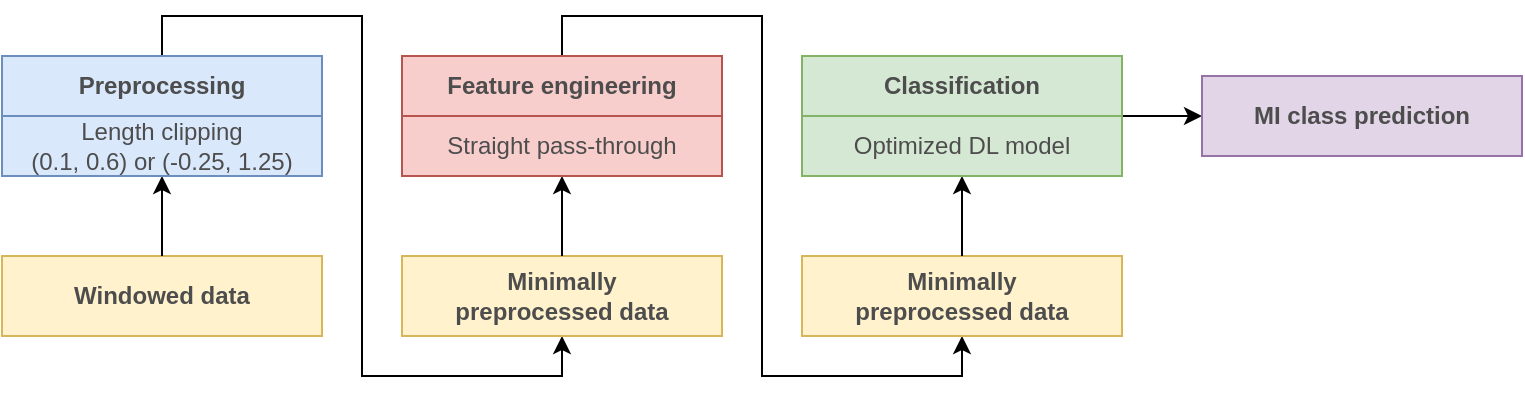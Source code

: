 <mxfile version="20.2.7" type="device"><diagram id="4x71PAkTOhGP23oKlI54" name="Page-1"><mxGraphModel dx="847" dy="546" grid="1" gridSize="10" guides="1" tooltips="1" connect="1" arrows="1" fold="1" page="1" pageScale="1" pageWidth="1000" pageHeight="500" math="0" shadow="0"><root><mxCell id="0"/><mxCell id="1" parent="0"/><mxCell id="LhWBTW_0ej2TwHs6pEmQ-3" value="" style="rounded=0;whiteSpace=wrap;html=1;fillColor=#fff2cc;strokeColor=#d6b656;" parent="1" vertex="1"><mxGeometry x="120" y="360" width="160" height="40" as="geometry"/></mxCell><mxCell id="LhWBTW_0ej2TwHs6pEmQ-10" style="edgeStyle=orthogonalEdgeStyle;rounded=0;orthogonalLoop=1;jettySize=auto;html=1;entryX=0.5;entryY=1;entryDx=0;entryDy=0;fontColor=#4D4D4D;" parent="1" source="LhWBTW_0ej2TwHs6pEmQ-5" edge="1"><mxGeometry relative="1" as="geometry"><mxPoint x="200" y="320" as="targetPoint"/></mxGeometry></mxCell><mxCell id="LhWBTW_0ej2TwHs6pEmQ-5" value="Windowed data" style="text;html=1;strokeColor=none;fillColor=none;align=center;verticalAlign=middle;whiteSpace=wrap;rounded=0;fontColor=#4D4D4D;fontStyle=1" parent="1" vertex="1"><mxGeometry x="120" y="360" width="160" height="40" as="geometry"/></mxCell><mxCell id="LhWBTW_0ej2TwHs6pEmQ-15" value="" style="rounded=0;whiteSpace=wrap;html=1;fillColor=#dae8fc;strokeColor=#6c8ebf;" parent="1" vertex="1"><mxGeometry x="120" y="260" width="160" height="60" as="geometry"/></mxCell><mxCell id="LhWBTW_0ej2TwHs6pEmQ-41" style="edgeStyle=orthogonalEdgeStyle;rounded=0;orthogonalLoop=1;jettySize=auto;html=1;entryX=0.5;entryY=1;entryDx=0;entryDy=0;fontColor=#4D4D4D;" parent="1" source="LhWBTW_0ej2TwHs6pEmQ-16" target="LhWBTW_0ej2TwHs6pEmQ-22" edge="1"><mxGeometry relative="1" as="geometry"><Array as="points"><mxPoint x="200" y="240"/><mxPoint x="300" y="240"/><mxPoint x="300" y="420"/><mxPoint x="400" y="420"/></Array></mxGeometry></mxCell><mxCell id="LhWBTW_0ej2TwHs6pEmQ-16" value="&lt;font color=&quot;#4d4d4d&quot;&gt;Preprocessing&lt;/font&gt;" style="text;html=1;strokeColor=#6c8ebf;fillColor=#dae8fc;align=center;verticalAlign=middle;whiteSpace=wrap;rounded=0;fontStyle=1" parent="1" vertex="1"><mxGeometry x="120" y="260" width="160" height="30" as="geometry"/></mxCell><mxCell id="LhWBTW_0ej2TwHs6pEmQ-17" value="Length clipping &lt;br&gt;(0.1, 0.6) or (-0.25, 1.25)" style="text;html=1;strokeColor=none;fillColor=none;align=center;verticalAlign=middle;whiteSpace=wrap;rounded=0;fontColor=#4D4D4D;" parent="1" vertex="1"><mxGeometry x="120" y="290" width="160" height="30" as="geometry"/></mxCell><mxCell id="LhWBTW_0ej2TwHs6pEmQ-21" value="" style="rounded=0;whiteSpace=wrap;html=1;fillColor=#fff2cc;strokeColor=#d6b656;" parent="1" vertex="1"><mxGeometry x="320" y="360" width="160" height="40" as="geometry"/></mxCell><mxCell id="LhWBTW_0ej2TwHs6pEmQ-27" style="edgeStyle=orthogonalEdgeStyle;rounded=0;orthogonalLoop=1;jettySize=auto;html=1;entryX=0.5;entryY=1;entryDx=0;entryDy=0;fontColor=#4D4D4D;" parent="1" source="LhWBTW_0ej2TwHs6pEmQ-22" target="LhWBTW_0ej2TwHs6pEmQ-26" edge="1"><mxGeometry relative="1" as="geometry"/></mxCell><mxCell id="LhWBTW_0ej2TwHs6pEmQ-22" value="Minimally&lt;br&gt;preprocessed data" style="text;html=1;strokeColor=none;fillColor=none;align=center;verticalAlign=middle;whiteSpace=wrap;rounded=0;fontColor=#4D4D4D;fontStyle=1" parent="1" vertex="1"><mxGeometry x="320" y="360" width="160" height="40" as="geometry"/></mxCell><mxCell id="LhWBTW_0ej2TwHs6pEmQ-24" value="" style="rounded=0;whiteSpace=wrap;html=1;fillColor=#f8cecc;strokeColor=#b85450;" parent="1" vertex="1"><mxGeometry x="320" y="260" width="160" height="60" as="geometry"/></mxCell><mxCell id="LhWBTW_0ej2TwHs6pEmQ-31" style="edgeStyle=orthogonalEdgeStyle;rounded=0;orthogonalLoop=1;jettySize=auto;html=1;entryX=0.5;entryY=1;entryDx=0;entryDy=0;fontColor=#4D4D4D;" parent="1" source="LhWBTW_0ej2TwHs6pEmQ-25" target="LhWBTW_0ej2TwHs6pEmQ-30" edge="1"><mxGeometry relative="1" as="geometry"><Array as="points"><mxPoint x="400" y="240"/><mxPoint x="500" y="240"/><mxPoint x="500" y="420"/><mxPoint x="600" y="420"/></Array></mxGeometry></mxCell><mxCell id="LhWBTW_0ej2TwHs6pEmQ-25" value="&lt;font color=&quot;#4d4d4d&quot;&gt;Feature engineering&lt;/font&gt;" style="text;html=1;strokeColor=#b85450;fillColor=#f8cecc;align=center;verticalAlign=middle;whiteSpace=wrap;rounded=0;fontStyle=1" parent="1" vertex="1"><mxGeometry x="320" y="260" width="160" height="30" as="geometry"/></mxCell><mxCell id="LhWBTW_0ej2TwHs6pEmQ-26" value="&lt;font color=&quot;#4d4d4d&quot;&gt;Straight pass-through&lt;/font&gt;" style="text;html=1;strokeColor=#b85450;fillColor=#f8cecc;align=center;verticalAlign=middle;whiteSpace=wrap;rounded=0;" parent="1" vertex="1"><mxGeometry x="320" y="290" width="160" height="30" as="geometry"/></mxCell><mxCell id="LhWBTW_0ej2TwHs6pEmQ-29" value="" style="rounded=0;whiteSpace=wrap;html=1;fillColor=#fff2cc;strokeColor=#d6b656;" parent="1" vertex="1"><mxGeometry x="520" y="360" width="160" height="40" as="geometry"/></mxCell><mxCell id="LhWBTW_0ej2TwHs6pEmQ-35" style="edgeStyle=orthogonalEdgeStyle;rounded=0;orthogonalLoop=1;jettySize=auto;html=1;entryX=0.5;entryY=1;entryDx=0;entryDy=0;fontColor=#4D4D4D;" parent="1" source="LhWBTW_0ej2TwHs6pEmQ-30" target="LhWBTW_0ej2TwHs6pEmQ-34" edge="1"><mxGeometry relative="1" as="geometry"/></mxCell><mxCell id="LhWBTW_0ej2TwHs6pEmQ-30" value="Minimally&lt;br&gt;preprocessed data" style="text;html=1;strokeColor=none;fillColor=none;align=center;verticalAlign=middle;whiteSpace=wrap;rounded=0;fontColor=#4D4D4D;fontStyle=1" parent="1" vertex="1"><mxGeometry x="520" y="360" width="160" height="40" as="geometry"/></mxCell><mxCell id="LhWBTW_0ej2TwHs6pEmQ-32" value="" style="rounded=0;whiteSpace=wrap;html=1;fillColor=#d5e8d4;strokeColor=#82b366;" parent="1" vertex="1"><mxGeometry x="520" y="260" width="160" height="60" as="geometry"/></mxCell><mxCell id="LhWBTW_0ej2TwHs6pEmQ-33" value="&lt;font color=&quot;#4d4d4d&quot;&gt;Classification&lt;/font&gt;" style="text;html=1;strokeColor=#82b366;fillColor=#d5e8d4;align=center;verticalAlign=middle;whiteSpace=wrap;rounded=0;fontStyle=1" parent="1" vertex="1"><mxGeometry x="520" y="260" width="160" height="30" as="geometry"/></mxCell><mxCell id="LhWBTW_0ej2TwHs6pEmQ-42" style="edgeStyle=orthogonalEdgeStyle;rounded=0;orthogonalLoop=1;jettySize=auto;html=1;exitX=1;exitY=0;exitDx=0;exitDy=0;entryX=0;entryY=0.5;entryDx=0;entryDy=0;fontColor=#4D4D4D;" parent="1" source="LhWBTW_0ej2TwHs6pEmQ-34" target="LhWBTW_0ej2TwHs6pEmQ-40" edge="1"><mxGeometry relative="1" as="geometry"><Array as="points"><mxPoint x="700" y="290"/><mxPoint x="700" y="290"/></Array></mxGeometry></mxCell><mxCell id="LhWBTW_0ej2TwHs6pEmQ-34" value="&lt;font color=&quot;#4d4d4d&quot;&gt;Optimized DL model&lt;/font&gt;" style="text;html=1;strokeColor=#82b366;fillColor=#d5e8d4;align=center;verticalAlign=middle;whiteSpace=wrap;rounded=0;" parent="1" vertex="1"><mxGeometry x="520" y="290" width="160" height="30" as="geometry"/></mxCell><mxCell id="LhWBTW_0ej2TwHs6pEmQ-39" value="" style="rounded=0;whiteSpace=wrap;html=1;fillColor=#fff2cc;strokeColor=#d6b656;" parent="1" vertex="1"><mxGeometry x="720" y="270" width="160" height="40" as="geometry"/></mxCell><mxCell id="LhWBTW_0ej2TwHs6pEmQ-40" value="&lt;font color=&quot;#4d4d4d&quot;&gt;MI class prediction&lt;/font&gt;" style="text;html=1;strokeColor=#9673a6;fillColor=#e1d5e7;align=center;verticalAlign=middle;whiteSpace=wrap;rounded=0;fontStyle=1" parent="1" vertex="1"><mxGeometry x="720" y="270" width="160" height="40" as="geometry"/></mxCell></root></mxGraphModel></diagram></mxfile>